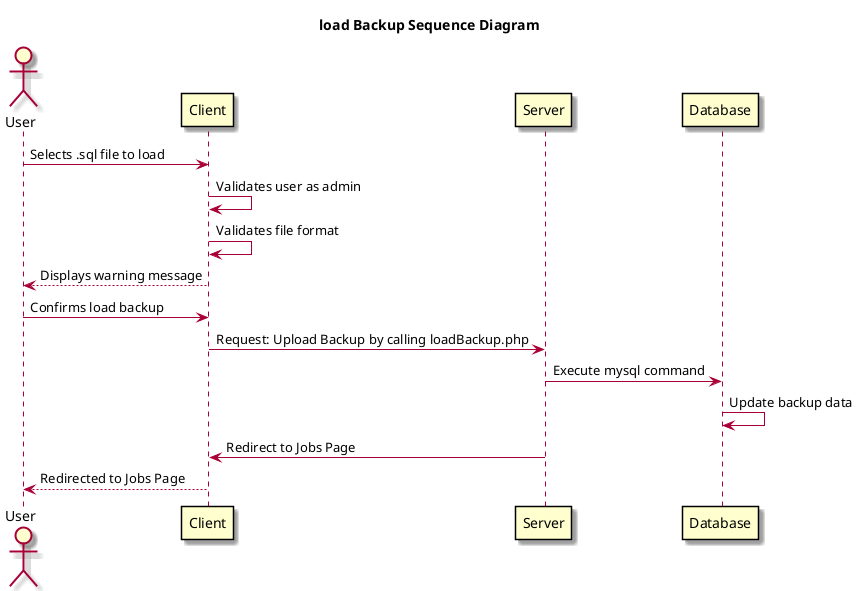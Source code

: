 @startuml
skin rose
skinparam participantPadding 20
skinparam participantBorderColor black

title load Backup Sequence Diagram

actor User
participant Client
participant Server
participant Database

User -> Client: Selects .sql file to load
Client -> Client: Validates user as admin
Client -> Client: Validates file format
Client --> User: Displays warning message
User -> Client: Confirms load backup
Client -> Server: Request: Upload Backup by calling loadBackup.php
Server -> Database: Execute mysql command
Database -> Database: Update backup data
Server -> Client: Redirect to Jobs Page
Client --> User: Redirected to Jobs Page

@enduml